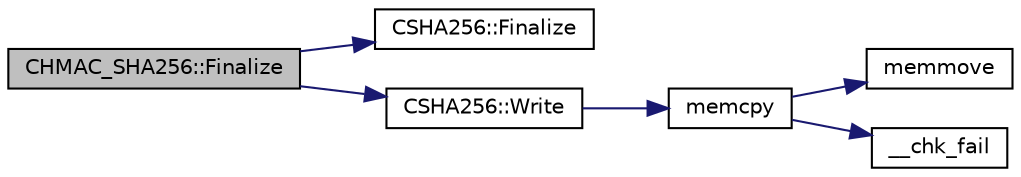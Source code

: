 digraph "CHMAC_SHA256::Finalize"
{
  edge [fontname="Helvetica",fontsize="10",labelfontname="Helvetica",labelfontsize="10"];
  node [fontname="Helvetica",fontsize="10",shape=record];
  rankdir="LR";
  Node7 [label="CHMAC_SHA256::Finalize",height=0.2,width=0.4,color="black", fillcolor="grey75", style="filled", fontcolor="black"];
  Node7 -> Node8 [color="midnightblue",fontsize="10",style="solid",fontname="Helvetica"];
  Node8 [label="CSHA256::Finalize",height=0.2,width=0.4,color="black", fillcolor="white", style="filled",URL="$d7/d2e/class_c_s_h_a256.html#a4259230be0caefa590bc324fc12b9b90"];
  Node7 -> Node9 [color="midnightblue",fontsize="10",style="solid",fontname="Helvetica"];
  Node9 [label="CSHA256::Write",height=0.2,width=0.4,color="black", fillcolor="white", style="filled",URL="$d7/d2e/class_c_s_h_a256.html#a9d7de520a562655da85349372820c883"];
  Node9 -> Node10 [color="midnightblue",fontsize="10",style="solid",fontname="Helvetica"];
  Node10 [label="memcpy",height=0.2,width=0.4,color="black", fillcolor="white", style="filled",URL="$d5/d9f/glibc__compat_8cpp.html#a0f46826ab0466591e136db24394923cf"];
  Node10 -> Node11 [color="midnightblue",fontsize="10",style="solid",fontname="Helvetica"];
  Node11 [label="memmove",height=0.2,width=0.4,color="black", fillcolor="white", style="filled",URL="$d5/d9f/glibc__compat_8cpp.html#a9778d49e9029dd75bc53ecbbf9f5e9a1"];
  Node10 -> Node12 [color="midnightblue",fontsize="10",style="solid",fontname="Helvetica"];
  Node12 [label="__chk_fail",height=0.2,width=0.4,color="black", fillcolor="white", style="filled",URL="$d5/d9f/glibc__compat_8cpp.html#a424ac71631da5ada2976630ff67051d1"];
}
